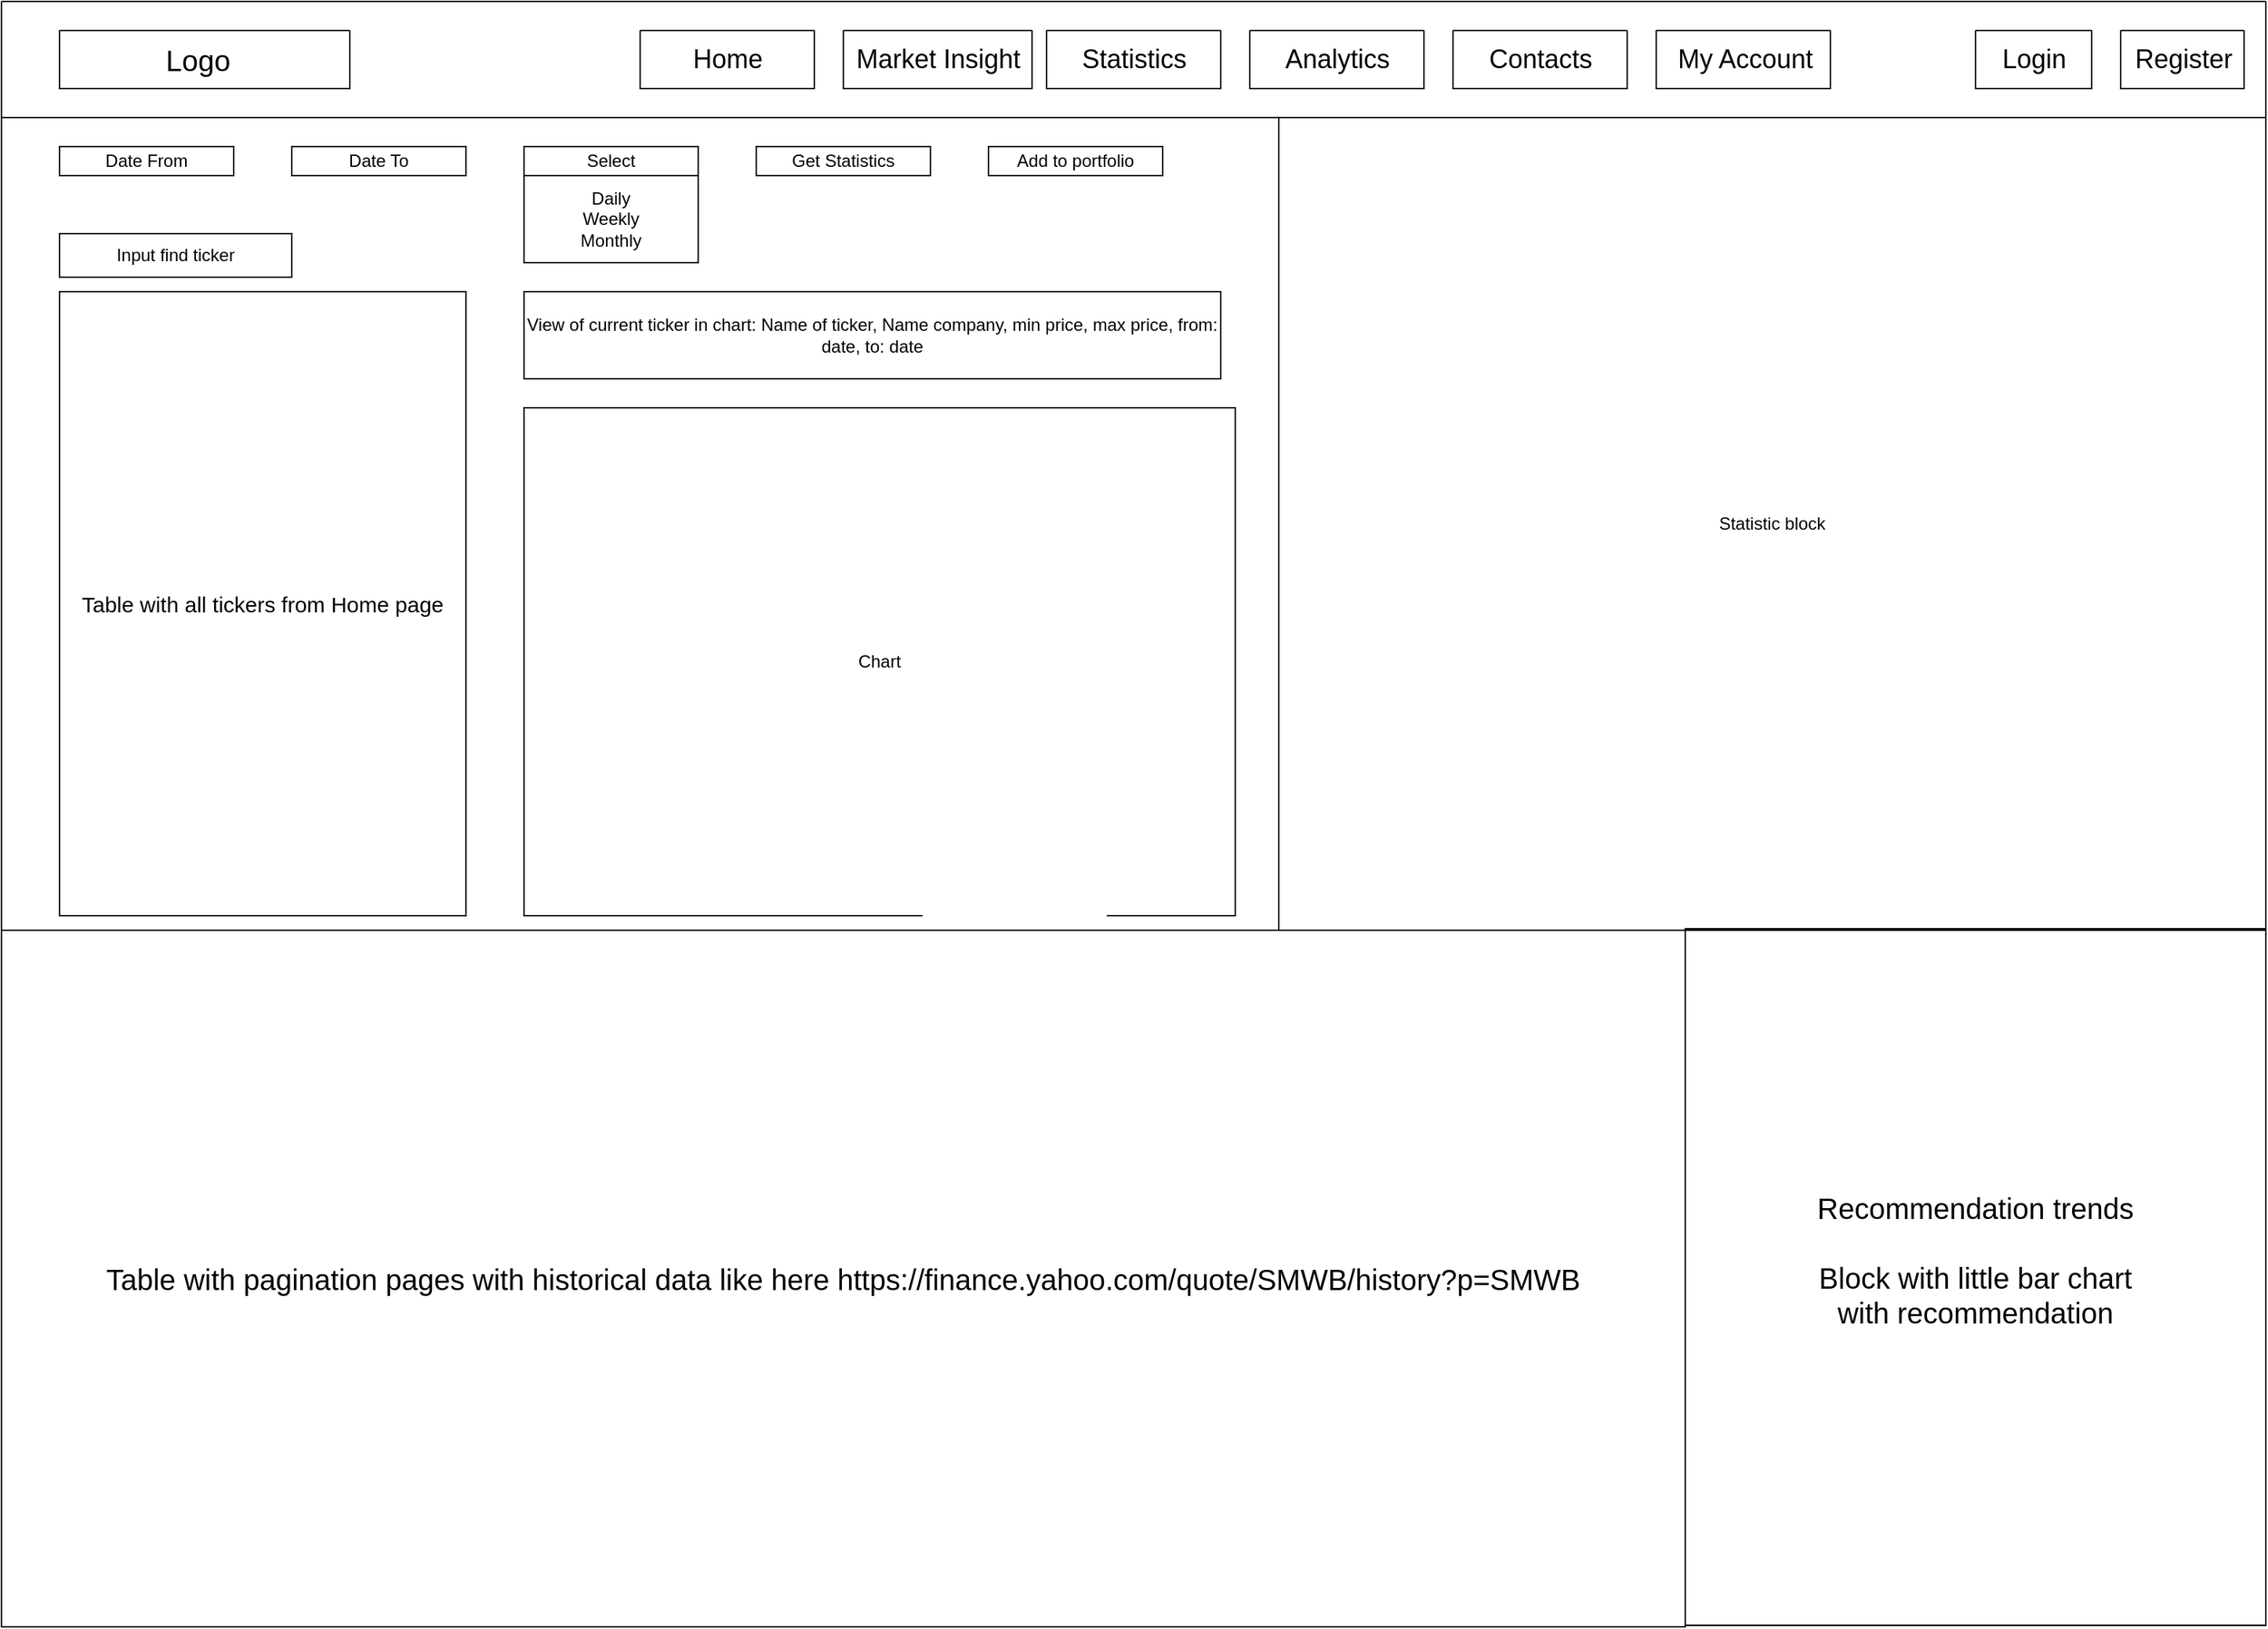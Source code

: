 <mxfile version="21.6.7" type="device">
  <diagram name="Страница — 1" id="ZA_JusmNJ3TpI1OReUyI">
    <mxGraphModel dx="2390" dy="1263" grid="1" gridSize="10" guides="1" tooltips="1" connect="1" arrows="1" fold="1" page="1" pageScale="1" pageWidth="827" pageHeight="583" math="0" shadow="0">
      <root>
        <mxCell id="0" />
        <mxCell id="1" parent="0" />
        <mxCell id="GWAvsugUvYGFNUK3oLnr-1" value="" style="swimlane;startSize=0;labelBackgroundColor=none;" parent="1" vertex="1">
          <mxGeometry x="40" width="1560" height="80" as="geometry" />
        </mxCell>
        <mxCell id="GWAvsugUvYGFNUK3oLnr-2" value="" style="swimlane;startSize=0;labelBackgroundColor=none;" parent="GWAvsugUvYGFNUK3oLnr-1" vertex="1">
          <mxGeometry x="40" y="20" width="200" height="40" as="geometry">
            <mxRectangle x="40" y="20" width="50" height="40" as="alternateBounds" />
          </mxGeometry>
        </mxCell>
        <mxCell id="GWAvsugUvYGFNUK3oLnr-3" value="Logo" style="text;html=1;align=center;verticalAlign=middle;resizable=0;points=[];autosize=1;strokeColor=none;fillColor=none;fontSize=20;labelBackgroundColor=none;" parent="GWAvsugUvYGFNUK3oLnr-2" vertex="1">
          <mxGeometry x="60" width="70" height="40" as="geometry" />
        </mxCell>
        <mxCell id="GWAvsugUvYGFNUK3oLnr-4" value="" style="swimlane;startSize=0;labelBackgroundColor=none;" parent="GWAvsugUvYGFNUK3oLnr-1" vertex="1">
          <mxGeometry x="1460" y="20" width="85" height="40" as="geometry" />
        </mxCell>
        <mxCell id="GWAvsugUvYGFNUK3oLnr-5" value="Register" style="text;html=1;align=center;verticalAlign=middle;resizable=0;points=[];autosize=1;strokeColor=none;fillColor=none;fontSize=18;labelBackgroundColor=none;" parent="GWAvsugUvYGFNUK3oLnr-4" vertex="1">
          <mxGeometry x="-2.5" width="90" height="40" as="geometry" />
        </mxCell>
        <mxCell id="GWAvsugUvYGFNUK3oLnr-6" value="" style="swimlane;startSize=0;labelBackgroundColor=none;" parent="GWAvsugUvYGFNUK3oLnr-1" vertex="1">
          <mxGeometry x="1360" y="20" width="80" height="40" as="geometry" />
        </mxCell>
        <mxCell id="GWAvsugUvYGFNUK3oLnr-7" value="Login" style="text;html=1;align=center;verticalAlign=middle;resizable=0;points=[];autosize=1;strokeColor=none;fillColor=none;fontSize=18;labelBackgroundColor=none;" parent="GWAvsugUvYGFNUK3oLnr-6" vertex="1">
          <mxGeometry x="5" width="70" height="40" as="geometry" />
        </mxCell>
        <mxCell id="GWAvsugUvYGFNUK3oLnr-8" value="" style="swimlane;startSize=0;labelBackgroundColor=none;" parent="GWAvsugUvYGFNUK3oLnr-1" vertex="1">
          <mxGeometry x="440" y="20" width="120" height="40" as="geometry" />
        </mxCell>
        <mxCell id="GWAvsugUvYGFNUK3oLnr-9" value="Home" style="text;html=1;align=center;verticalAlign=middle;resizable=0;points=[];autosize=1;strokeColor=none;fillColor=none;fontSize=18;labelBackgroundColor=none;" parent="GWAvsugUvYGFNUK3oLnr-8" vertex="1">
          <mxGeometry x="25" width="70" height="40" as="geometry" />
        </mxCell>
        <mxCell id="GWAvsugUvYGFNUK3oLnr-10" value="" style="swimlane;startSize=0;labelBackgroundColor=none;" parent="GWAvsugUvYGFNUK3oLnr-1" vertex="1">
          <mxGeometry x="580" y="20" width="130" height="40" as="geometry" />
        </mxCell>
        <mxCell id="GWAvsugUvYGFNUK3oLnr-11" value="&lt;font style=&quot;font-size: 18px;&quot;&gt;Market Insight&lt;/font&gt;" style="text;html=1;align=center;verticalAlign=middle;resizable=0;points=[];autosize=1;strokeColor=none;fillColor=none;" parent="GWAvsugUvYGFNUK3oLnr-10" vertex="1">
          <mxGeometry x="-5" width="140" height="40" as="geometry" />
        </mxCell>
        <mxCell id="GWAvsugUvYGFNUK3oLnr-12" value="" style="swimlane;startSize=0;labelBackgroundColor=none;" parent="GWAvsugUvYGFNUK3oLnr-1" vertex="1">
          <mxGeometry x="720" y="20" width="120" height="40" as="geometry" />
        </mxCell>
        <mxCell id="GWAvsugUvYGFNUK3oLnr-13" value="&lt;font style=&quot;font-size: 18px;&quot;&gt;Statistics&lt;/font&gt;" style="text;html=1;align=center;verticalAlign=middle;resizable=0;points=[];autosize=1;strokeColor=none;fillColor=none;" parent="GWAvsugUvYGFNUK3oLnr-12" vertex="1">
          <mxGeometry x="10" width="100" height="40" as="geometry" />
        </mxCell>
        <mxCell id="GWAvsugUvYGFNUK3oLnr-14" value="" style="swimlane;startSize=0;labelBackgroundColor=none;" parent="GWAvsugUvYGFNUK3oLnr-1" vertex="1">
          <mxGeometry x="860" y="20" width="120" height="40" as="geometry" />
        </mxCell>
        <mxCell id="GWAvsugUvYGFNUK3oLnr-15" value="&lt;font style=&quot;font-size: 18px;&quot;&gt;Analytics&lt;/font&gt;" style="text;html=1;align=center;verticalAlign=middle;resizable=0;points=[];autosize=1;strokeColor=none;fillColor=none;" parent="GWAvsugUvYGFNUK3oLnr-14" vertex="1">
          <mxGeometry x="10" width="100" height="40" as="geometry" />
        </mxCell>
        <mxCell id="GWAvsugUvYGFNUK3oLnr-16" value="" style="swimlane;startSize=0;labelBackgroundColor=none;" parent="GWAvsugUvYGFNUK3oLnr-1" vertex="1">
          <mxGeometry x="1000" y="20" width="120" height="40" as="geometry" />
        </mxCell>
        <mxCell id="GWAvsugUvYGFNUK3oLnr-17" value="Contacts" style="text;html=1;align=center;verticalAlign=middle;resizable=0;points=[];autosize=1;strokeColor=none;fillColor=none;fontSize=18;labelBackgroundColor=none;" parent="GWAvsugUvYGFNUK3oLnr-16" vertex="1">
          <mxGeometry x="15" width="90" height="40" as="geometry" />
        </mxCell>
        <mxCell id="GWAvsugUvYGFNUK3oLnr-18" value="" style="swimlane;startSize=0;labelBackgroundColor=none;" parent="GWAvsugUvYGFNUK3oLnr-1" vertex="1">
          <mxGeometry x="1140" y="20" width="120" height="40" as="geometry" />
        </mxCell>
        <mxCell id="GWAvsugUvYGFNUK3oLnr-19" value="&lt;font style=&quot;font-size: 18px;&quot;&gt;My Account&lt;/font&gt;" style="text;html=1;align=center;verticalAlign=middle;resizable=0;points=[];autosize=1;strokeColor=none;fillColor=none;labelBackgroundColor=none;" parent="GWAvsugUvYGFNUK3oLnr-18" vertex="1">
          <mxGeometry x="1" width="120" height="40" as="geometry" />
        </mxCell>
        <mxCell id="GWAvsugUvYGFNUK3oLnr-24" value="" style="rounded=0;whiteSpace=wrap;html=1;fillColor=none;strokeColor=default;" parent="1" vertex="1">
          <mxGeometry x="40" y="80" width="880" height="560" as="geometry" />
        </mxCell>
        <mxCell id="GWAvsugUvYGFNUK3oLnr-26" value="Date From" style="rounded=0;whiteSpace=wrap;html=1;fillColor=none;" parent="1" vertex="1">
          <mxGeometry x="80" y="100" width="120" height="20" as="geometry" />
        </mxCell>
        <mxCell id="GWAvsugUvYGFNUK3oLnr-27" value="Date To" style="rounded=0;whiteSpace=wrap;html=1;fillColor=none;" parent="1" vertex="1">
          <mxGeometry x="240" y="100" width="120" height="20" as="geometry" />
        </mxCell>
        <mxCell id="GWAvsugUvYGFNUK3oLnr-28" value="Select" style="rounded=0;whiteSpace=wrap;html=1;fillColor=none;" parent="1" vertex="1">
          <mxGeometry x="400" y="100" width="120" height="20" as="geometry" />
        </mxCell>
        <mxCell id="GWAvsugUvYGFNUK3oLnr-29" value="Daily&lt;br&gt;Weekly&lt;br&gt;Monthly" style="rounded=0;whiteSpace=wrap;html=1;fillColor=none;" parent="1" vertex="1">
          <mxGeometry x="400" y="120" width="120" height="60" as="geometry" />
        </mxCell>
        <mxCell id="GWAvsugUvYGFNUK3oLnr-30" value="Get Statistics" style="rounded=0;whiteSpace=wrap;html=1;fillColor=none;" parent="1" vertex="1">
          <mxGeometry x="560" y="100" width="120" height="20" as="geometry" />
        </mxCell>
        <mxCell id="GWAvsugUvYGFNUK3oLnr-31" value="Add to portfolio" style="rounded=0;whiteSpace=wrap;html=1;fillColor=none;" parent="1" vertex="1">
          <mxGeometry x="720" y="100" width="120" height="20" as="geometry" />
        </mxCell>
        <mxCell id="GWAvsugUvYGFNUK3oLnr-32" value="Chart" style="rounded=0;whiteSpace=wrap;html=1;fillColor=none;" parent="1" vertex="1">
          <mxGeometry x="400" y="280" width="490" height="350" as="geometry" />
        </mxCell>
        <mxCell id="GWAvsugUvYGFNUK3oLnr-33" value="Statistic block" style="rounded=0;whiteSpace=wrap;html=1;fillColor=none;" parent="1" vertex="1">
          <mxGeometry x="920" y="80" width="680" height="560" as="geometry" />
        </mxCell>
        <mxCell id="GWAvsugUvYGFNUK3oLnr-34" value="View of current ticker in chart: Name of ticker, Name company, min price, max price, from: date, to: date" style="rounded=0;whiteSpace=wrap;html=1;fillColor=none;" parent="1" vertex="1">
          <mxGeometry x="400" y="200" width="480" height="60" as="geometry" />
        </mxCell>
        <mxCell id="GWAvsugUvYGFNUK3oLnr-35" value="&lt;font style=&quot;font-size: 20px;&quot;&gt;Table with pagination pages with historical data like here&amp;nbsp;https://finance.yahoo.com/quote/SMWB/history?p=SMWB&lt;/font&gt;" style="rounded=0;whiteSpace=wrap;html=1;fillColor=none;" parent="1" vertex="1">
          <mxGeometry x="40" y="640" width="1160" height="480" as="geometry" />
        </mxCell>
        <mxCell id="vfvoRBm4njTMuSVr1G8s-1" value="&lt;font style=&quot;font-size: 15px;&quot;&gt;Table with all tickers from Home page&lt;/font&gt;" style="rounded=0;whiteSpace=wrap;html=1;fillColor=none;" vertex="1" parent="1">
          <mxGeometry x="80" y="200" width="280" height="430" as="geometry" />
        </mxCell>
        <mxCell id="vfvoRBm4njTMuSVr1G8s-2" value="Input find ticker" style="rounded=0;whiteSpace=wrap;html=1;fillColor=none;" vertex="1" parent="1">
          <mxGeometry x="80" y="160" width="160" height="30" as="geometry" />
        </mxCell>
        <mxCell id="vfvoRBm4njTMuSVr1G8s-3" value="&lt;font style=&quot;font-size: 20px;&quot;&gt;Recommendation trends&lt;br&gt;&lt;br&gt;Block with little bar chart&lt;br&gt;with recommendation&lt;br&gt;&lt;br&gt;&lt;/font&gt;" style="rounded=0;whiteSpace=wrap;html=1;fillColor=none;" vertex="1" parent="1">
          <mxGeometry x="1200" y="639" width="400" height="480" as="geometry" />
        </mxCell>
      </root>
    </mxGraphModel>
  </diagram>
</mxfile>
